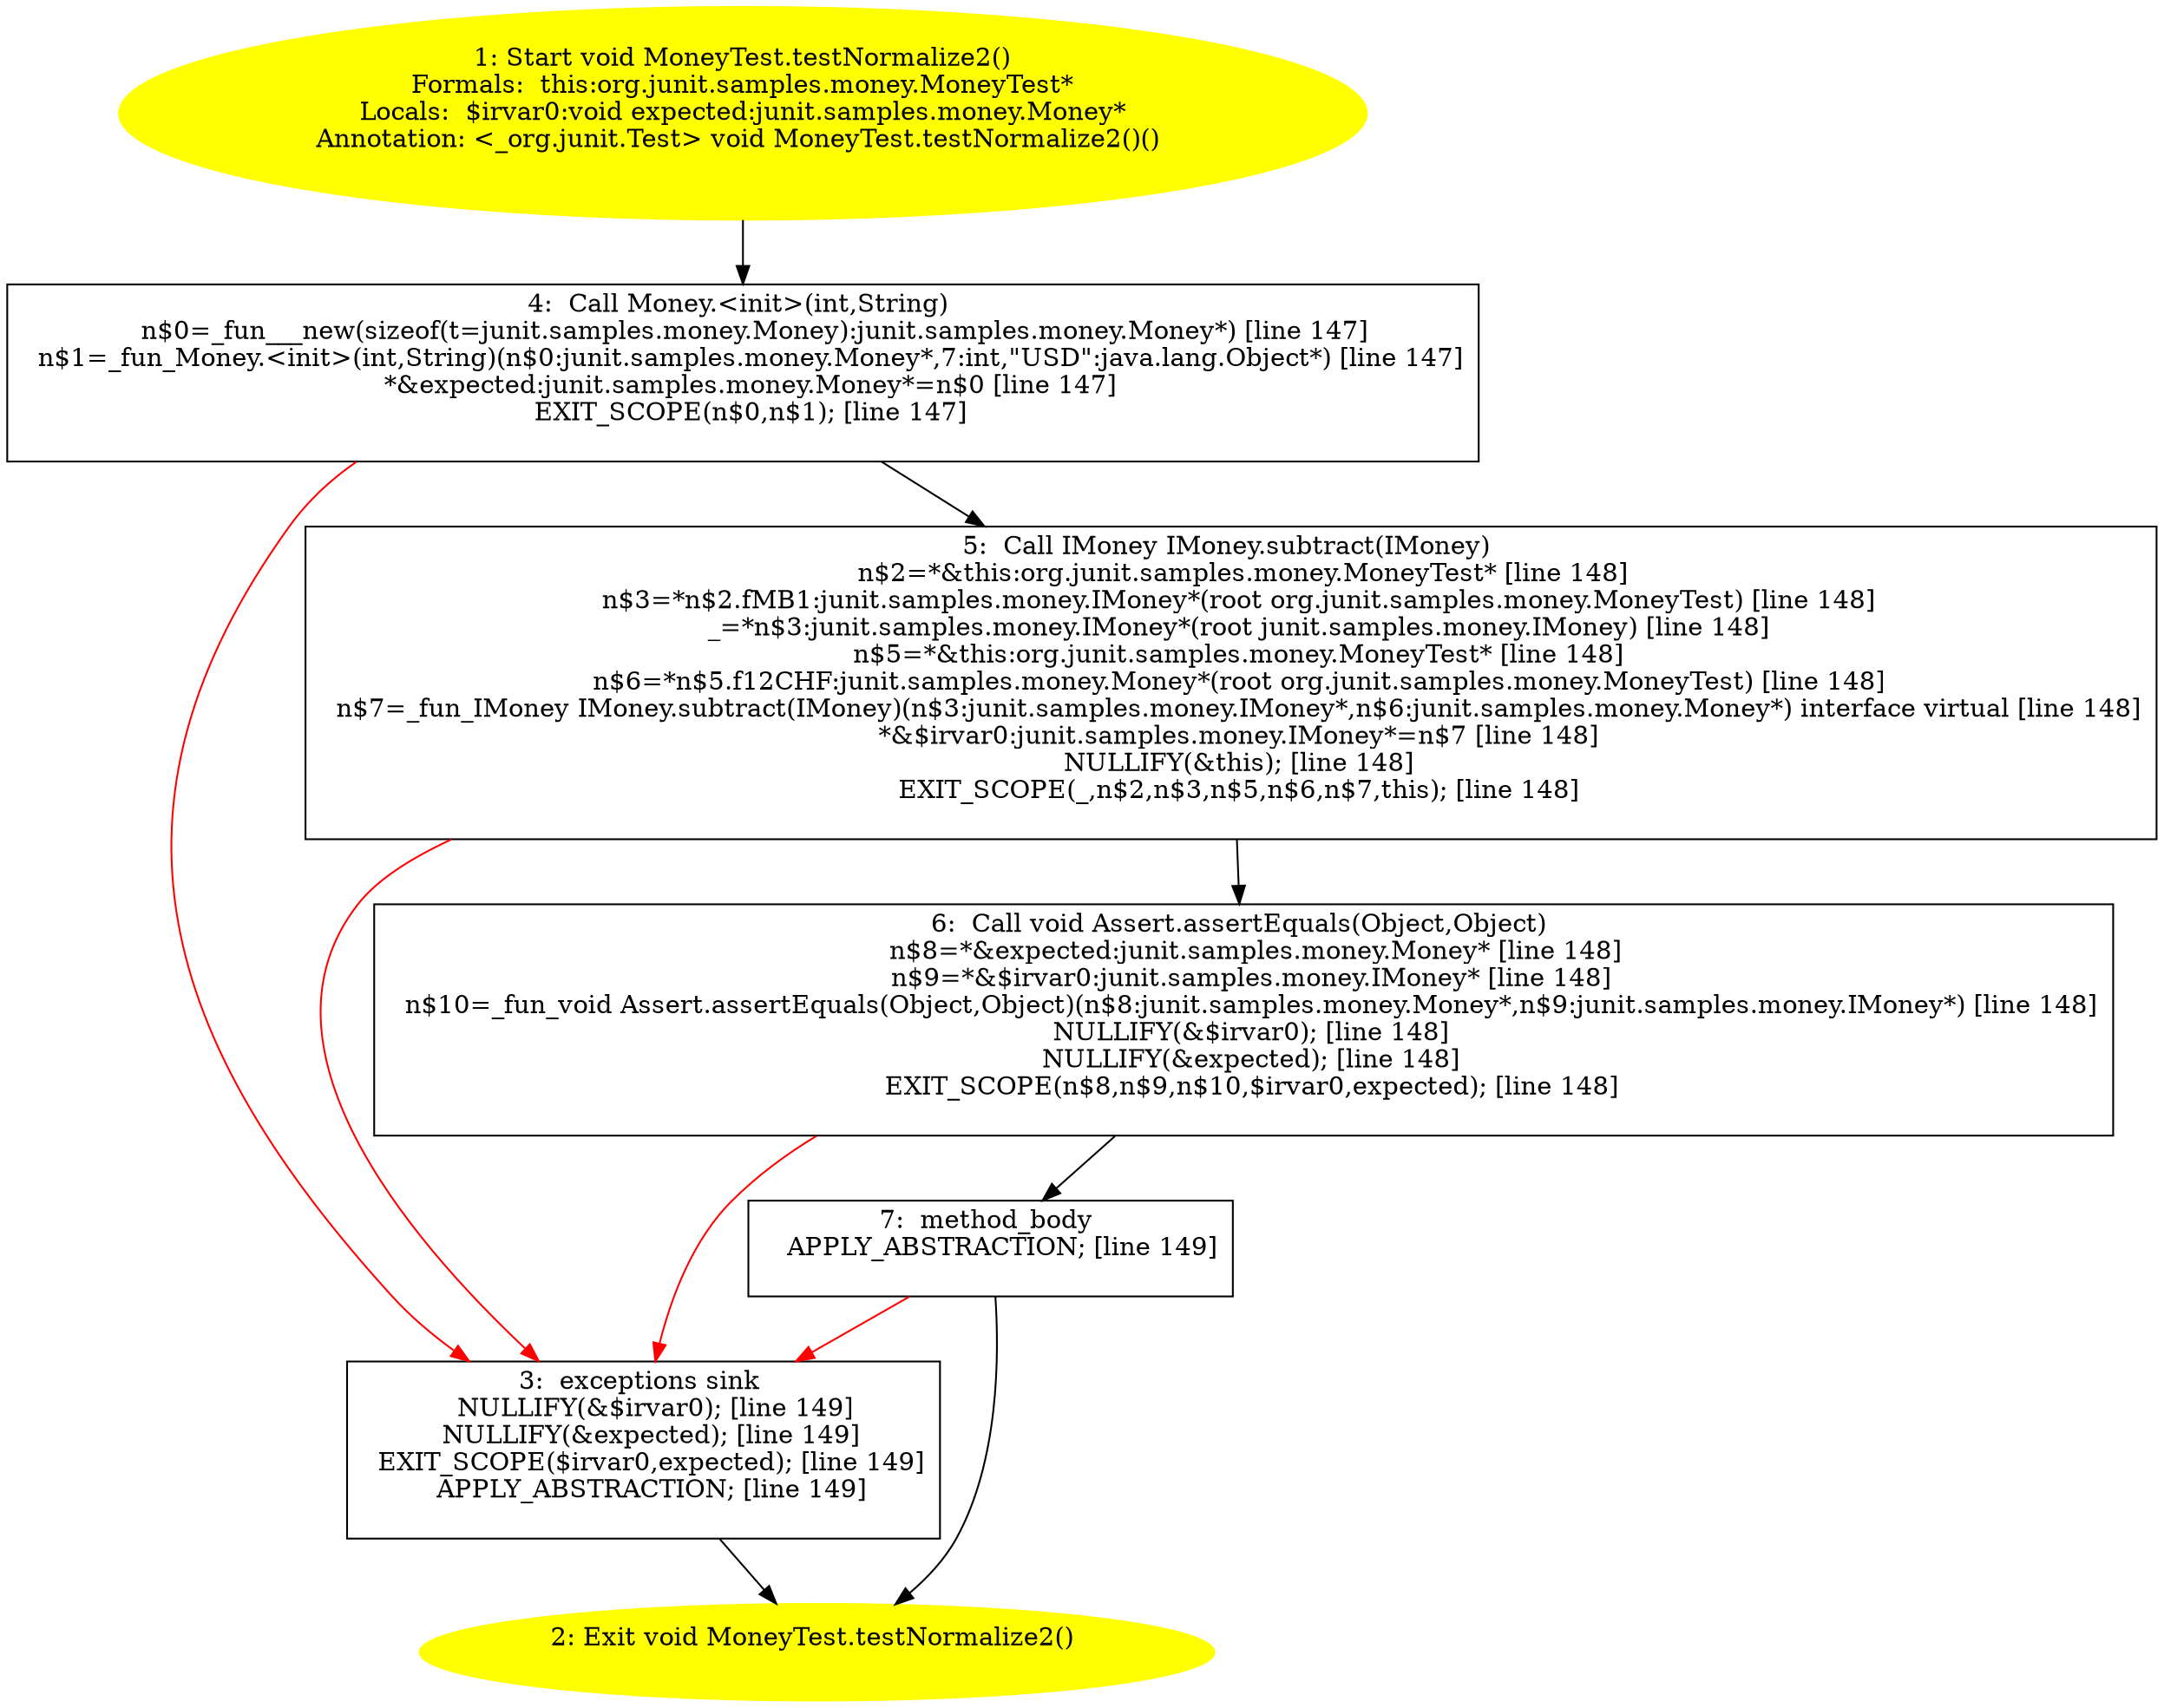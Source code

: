/* @generated */
digraph cfg {
"org.junit.samples.money.MoneyTest.testNormalize2():void.ce7ed1c1f6fc145a3a7a71c406e5eec6_1" [label="1: Start void MoneyTest.testNormalize2()\nFormals:  this:org.junit.samples.money.MoneyTest*\nLocals:  $irvar0:void expected:junit.samples.money.Money*\nAnnotation: <_org.junit.Test> void MoneyTest.testNormalize2()() \n  " color=yellow style=filled]
	

	 "org.junit.samples.money.MoneyTest.testNormalize2():void.ce7ed1c1f6fc145a3a7a71c406e5eec6_1" -> "org.junit.samples.money.MoneyTest.testNormalize2():void.ce7ed1c1f6fc145a3a7a71c406e5eec6_4" ;
"org.junit.samples.money.MoneyTest.testNormalize2():void.ce7ed1c1f6fc145a3a7a71c406e5eec6_2" [label="2: Exit void MoneyTest.testNormalize2() \n  " color=yellow style=filled]
	

"org.junit.samples.money.MoneyTest.testNormalize2():void.ce7ed1c1f6fc145a3a7a71c406e5eec6_3" [label="3:  exceptions sink \n   NULLIFY(&$irvar0); [line 149]\n  NULLIFY(&expected); [line 149]\n  EXIT_SCOPE($irvar0,expected); [line 149]\n  APPLY_ABSTRACTION; [line 149]\n " shape="box"]
	

	 "org.junit.samples.money.MoneyTest.testNormalize2():void.ce7ed1c1f6fc145a3a7a71c406e5eec6_3" -> "org.junit.samples.money.MoneyTest.testNormalize2():void.ce7ed1c1f6fc145a3a7a71c406e5eec6_2" ;
"org.junit.samples.money.MoneyTest.testNormalize2():void.ce7ed1c1f6fc145a3a7a71c406e5eec6_4" [label="4:  Call Money.<init>(int,String) \n   n$0=_fun___new(sizeof(t=junit.samples.money.Money):junit.samples.money.Money*) [line 147]\n  n$1=_fun_Money.<init>(int,String)(n$0:junit.samples.money.Money*,7:int,\"USD\":java.lang.Object*) [line 147]\n  *&expected:junit.samples.money.Money*=n$0 [line 147]\n  EXIT_SCOPE(n$0,n$1); [line 147]\n " shape="box"]
	

	 "org.junit.samples.money.MoneyTest.testNormalize2():void.ce7ed1c1f6fc145a3a7a71c406e5eec6_4" -> "org.junit.samples.money.MoneyTest.testNormalize2():void.ce7ed1c1f6fc145a3a7a71c406e5eec6_5" ;
	 "org.junit.samples.money.MoneyTest.testNormalize2():void.ce7ed1c1f6fc145a3a7a71c406e5eec6_4" -> "org.junit.samples.money.MoneyTest.testNormalize2():void.ce7ed1c1f6fc145a3a7a71c406e5eec6_3" [color="red" ];
"org.junit.samples.money.MoneyTest.testNormalize2():void.ce7ed1c1f6fc145a3a7a71c406e5eec6_5" [label="5:  Call IMoney IMoney.subtract(IMoney) \n   n$2=*&this:org.junit.samples.money.MoneyTest* [line 148]\n  n$3=*n$2.fMB1:junit.samples.money.IMoney*(root org.junit.samples.money.MoneyTest) [line 148]\n  _=*n$3:junit.samples.money.IMoney*(root junit.samples.money.IMoney) [line 148]\n  n$5=*&this:org.junit.samples.money.MoneyTest* [line 148]\n  n$6=*n$5.f12CHF:junit.samples.money.Money*(root org.junit.samples.money.MoneyTest) [line 148]\n  n$7=_fun_IMoney IMoney.subtract(IMoney)(n$3:junit.samples.money.IMoney*,n$6:junit.samples.money.Money*) interface virtual [line 148]\n  *&$irvar0:junit.samples.money.IMoney*=n$7 [line 148]\n  NULLIFY(&this); [line 148]\n  EXIT_SCOPE(_,n$2,n$3,n$5,n$6,n$7,this); [line 148]\n " shape="box"]
	

	 "org.junit.samples.money.MoneyTest.testNormalize2():void.ce7ed1c1f6fc145a3a7a71c406e5eec6_5" -> "org.junit.samples.money.MoneyTest.testNormalize2():void.ce7ed1c1f6fc145a3a7a71c406e5eec6_6" ;
	 "org.junit.samples.money.MoneyTest.testNormalize2():void.ce7ed1c1f6fc145a3a7a71c406e5eec6_5" -> "org.junit.samples.money.MoneyTest.testNormalize2():void.ce7ed1c1f6fc145a3a7a71c406e5eec6_3" [color="red" ];
"org.junit.samples.money.MoneyTest.testNormalize2():void.ce7ed1c1f6fc145a3a7a71c406e5eec6_6" [label="6:  Call void Assert.assertEquals(Object,Object) \n   n$8=*&expected:junit.samples.money.Money* [line 148]\n  n$9=*&$irvar0:junit.samples.money.IMoney* [line 148]\n  n$10=_fun_void Assert.assertEquals(Object,Object)(n$8:junit.samples.money.Money*,n$9:junit.samples.money.IMoney*) [line 148]\n  NULLIFY(&$irvar0); [line 148]\n  NULLIFY(&expected); [line 148]\n  EXIT_SCOPE(n$8,n$9,n$10,$irvar0,expected); [line 148]\n " shape="box"]
	

	 "org.junit.samples.money.MoneyTest.testNormalize2():void.ce7ed1c1f6fc145a3a7a71c406e5eec6_6" -> "org.junit.samples.money.MoneyTest.testNormalize2():void.ce7ed1c1f6fc145a3a7a71c406e5eec6_7" ;
	 "org.junit.samples.money.MoneyTest.testNormalize2():void.ce7ed1c1f6fc145a3a7a71c406e5eec6_6" -> "org.junit.samples.money.MoneyTest.testNormalize2():void.ce7ed1c1f6fc145a3a7a71c406e5eec6_3" [color="red" ];
"org.junit.samples.money.MoneyTest.testNormalize2():void.ce7ed1c1f6fc145a3a7a71c406e5eec6_7" [label="7:  method_body \n   APPLY_ABSTRACTION; [line 149]\n " shape="box"]
	

	 "org.junit.samples.money.MoneyTest.testNormalize2():void.ce7ed1c1f6fc145a3a7a71c406e5eec6_7" -> "org.junit.samples.money.MoneyTest.testNormalize2():void.ce7ed1c1f6fc145a3a7a71c406e5eec6_2" ;
	 "org.junit.samples.money.MoneyTest.testNormalize2():void.ce7ed1c1f6fc145a3a7a71c406e5eec6_7" -> "org.junit.samples.money.MoneyTest.testNormalize2():void.ce7ed1c1f6fc145a3a7a71c406e5eec6_3" [color="red" ];
}
